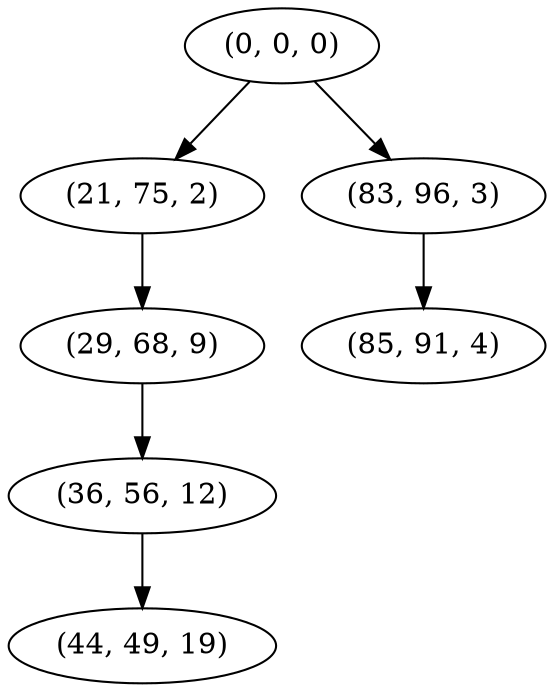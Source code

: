 digraph tree {
    "(0, 0, 0)";
    "(21, 75, 2)";
    "(29, 68, 9)";
    "(36, 56, 12)";
    "(44, 49, 19)";
    "(83, 96, 3)";
    "(85, 91, 4)";
    "(0, 0, 0)" -> "(21, 75, 2)";
    "(0, 0, 0)" -> "(83, 96, 3)";
    "(21, 75, 2)" -> "(29, 68, 9)";
    "(29, 68, 9)" -> "(36, 56, 12)";
    "(36, 56, 12)" -> "(44, 49, 19)";
    "(83, 96, 3)" -> "(85, 91, 4)";
}
